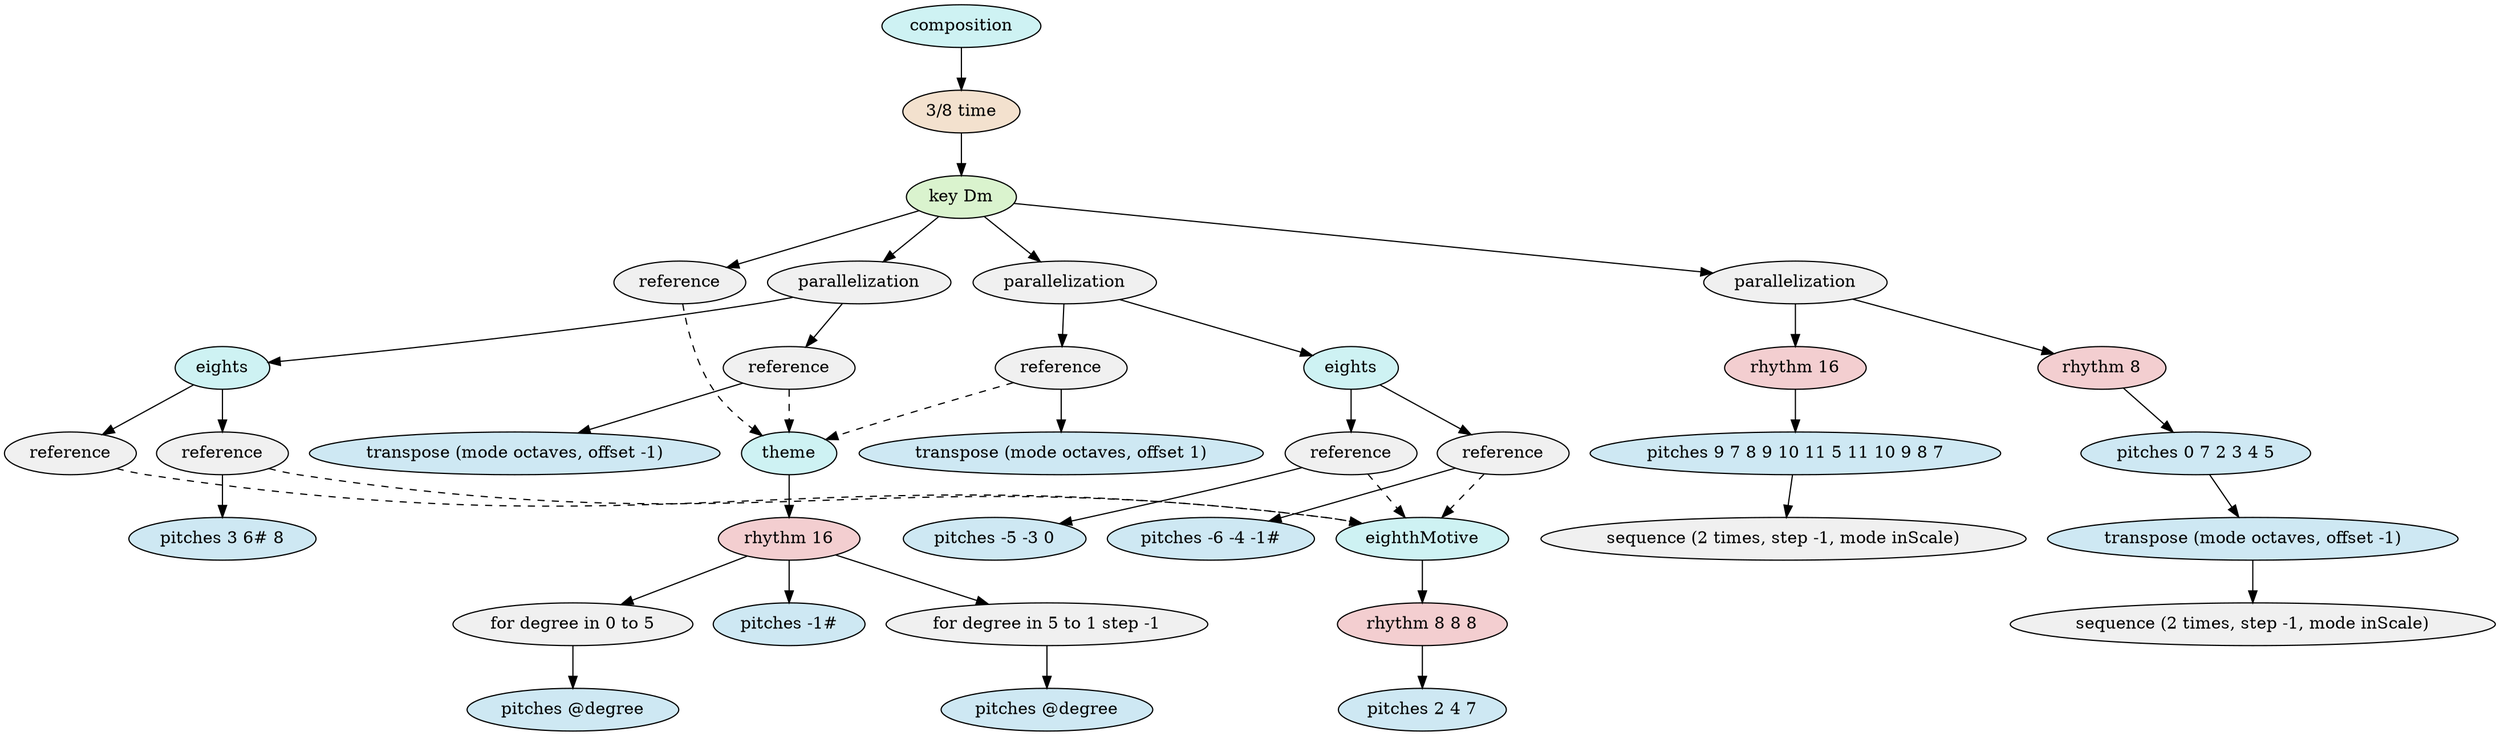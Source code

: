 digraph compositionModel {
    graph [ordering="out"];
    n0 [fillcolor="#cef2f3",style="filled",label="composition"];
    n1 [fillcolor="#f3e1ce",style="filled",label="3/8 time"];
    n0 -> n1;
    n2 [fillcolor="#daf3ce",style="filled",label="key Dm"];
    n1 -> n2;
    n3 [fillcolor="#f0f0f0",style="filled",label="reference"];
    n2 -> n3;
    n4 [fillcolor="#f0f0f0",style="filled",label="parallelization"];
    n2 -> n4;
    n5 [fillcolor="#cef2f3",style="filled",label="eights"];
    n4 -> n5;
    n6 [fillcolor="#f0f0f0",style="filled",label="reference"];
    n5 -> n6;
    n7 [fillcolor="#f0f0f0",style="filled",label="reference"];
    n5 -> n7;
    n8 [fillcolor="#cee8f3",style="filled",label="pitches 3 6# 8"];
    n7 -> n8;
    n9 [fillcolor="#f0f0f0",style="filled",label="reference"];
    n4 -> n9;
    n10 [fillcolor="#cee8f3",style="filled",label="transpose (mode octaves, offset -1)"];
    n9 -> n10;
    n11 [fillcolor="#f0f0f0",style="filled",label="parallelization"];
    n2 -> n11;
    n12 [fillcolor="#f0f0f0",style="filled",label="reference"];
    n11 -> n12;
    n13 [fillcolor="#cee8f3",style="filled",label="transpose (mode octaves, offset 1)"];
    n12 -> n13;
    n14 [fillcolor="#cef2f3",style="filled",label="eights"];
    n11 -> n14;
    n15 [fillcolor="#f0f0f0",style="filled",label="reference"];
    n14 -> n15;
    n16 [fillcolor="#cee8f3",style="filled",label="pitches -5 -3 0"];
    n15 -> n16;
    n17 [fillcolor="#f0f0f0",style="filled",label="reference"];
    n14 -> n17;
    n18 [fillcolor="#cee8f3",style="filled",label="pitches -6 -4 -1#"];
    n17 -> n18;
    n19 [fillcolor="#f0f0f0",style="filled",label="parallelization"];
    n2 -> n19;
    n20 [fillcolor="#f3ced0",style="filled",label="rhythm 16"];
    n19 -> n20;
    n21 [fillcolor="#cee8f3",style="filled",label="pitches 9 7 8 9 10 11 5 11 10 9 8 7"];
    n20 -> n21;
    n22 [fillcolor="#f0f0f0",style="filled",label="sequence (2 times, step -1, mode inScale)"];
    n21 -> n22;
    n23 [fillcolor="#f3ced0",style="filled",label="rhythm 8"];
    n19 -> n23;
    n24 [fillcolor="#cee8f3",style="filled",label="pitches 0 7 2 3 4 5"];
    n23 -> n24;
    n25 [fillcolor="#cee8f3",style="filled",label="transpose (mode octaves, offset -1)"];
    n24 -> n25;
    n26 [fillcolor="#f0f0f0",style="filled",label="sequence (2 times, step -1, mode inScale)"];
    n25 -> n26;
    n27 [fillcolor="#cef2f3",style="filled",label="theme"];
    n28 [fillcolor="#f3ced0",style="filled",label="rhythm 16"];
    n27 -> n28;
    n29 [fillcolor="#f0f0f0",style="filled",label="for degree in 0 to 5"];
    n28 -> n29;
    n30 [fillcolor="#cee8f3",style="filled",label="pitches @degree"];
    n29 -> n30;
    n31 [fillcolor="#cee8f3",style="filled",label="pitches -1#"];
    n28 -> n31;
    n32 [fillcolor="#f0f0f0",style="filled",label="for degree in 5 to 1 step -1"];
    n28 -> n32;
    n33 [fillcolor="#cee8f3",style="filled",label="pitches @degree"];
    n32 -> n33;
    n34 [fillcolor="#cef2f3",style="filled",label="eighthMotive"];
    n35 [fillcolor="#f3ced0",style="filled",label="rhythm 8 8 8"];
    n34 -> n35;
    n36 [fillcolor="#cee8f3",style="filled",label="pitches 2 4 7"];
    n35 -> n36;
    n3 -> n27 [style="dashed"];
    n6 -> n34 [style="dashed"];
    n7 -> n34 [style="dashed"];
    n9 -> n27 [style="dashed"];
    n12 -> n27 [style="dashed"];
    n15 -> n34 [style="dashed"];
    n17 -> n34 [style="dashed"];
}